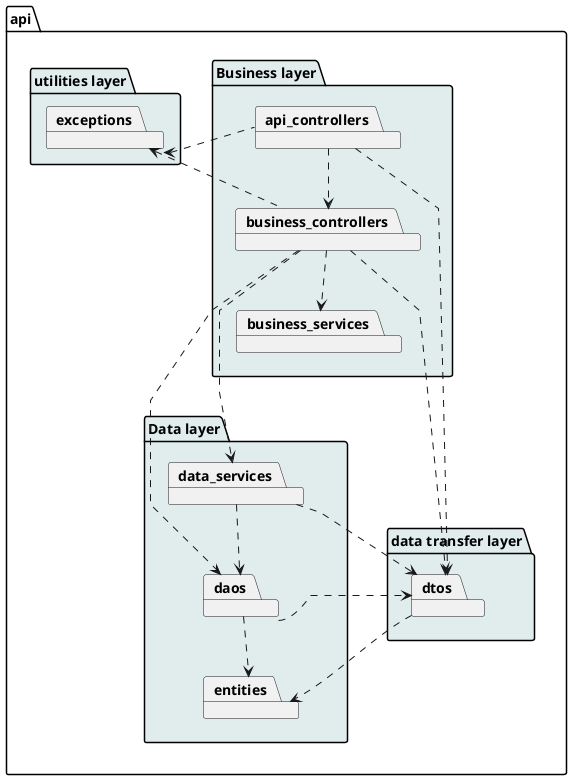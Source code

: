 @startuml
skinparam linetype polyline



package api {

package  business_layer as "Business layer" #e1eced  {
    package api_controllers
    package business_controllers
    package business_services
}

package data_layer as "Data layer" #e1eced {
    package data_services
    package daos
    package entities
}



package dto_layer as "data transfer layer" #e1eced {
    package dtos
}

package utils_layer as "utilities layer" #e1eced {
    package exceptions
}



}

business_layer .[hidden].> dto_layer
data_layer .[hidden].> dto_layer
business_layer .[hidden]down...> data_layer


api_controllers ..> business_controllers
business_controllers ..> business_services
business_controllers ..> daos
business_controllers ..> data_services
data_services ..> daos
daos ..> entities

api_controllers ..> dtos
business_controllers ..> dtos
data_services ..> dtos
daos ..> dtos
dtos ..> entities
api_controllers .left.> exceptions
business_controllers .left.> exceptions

@enduml
